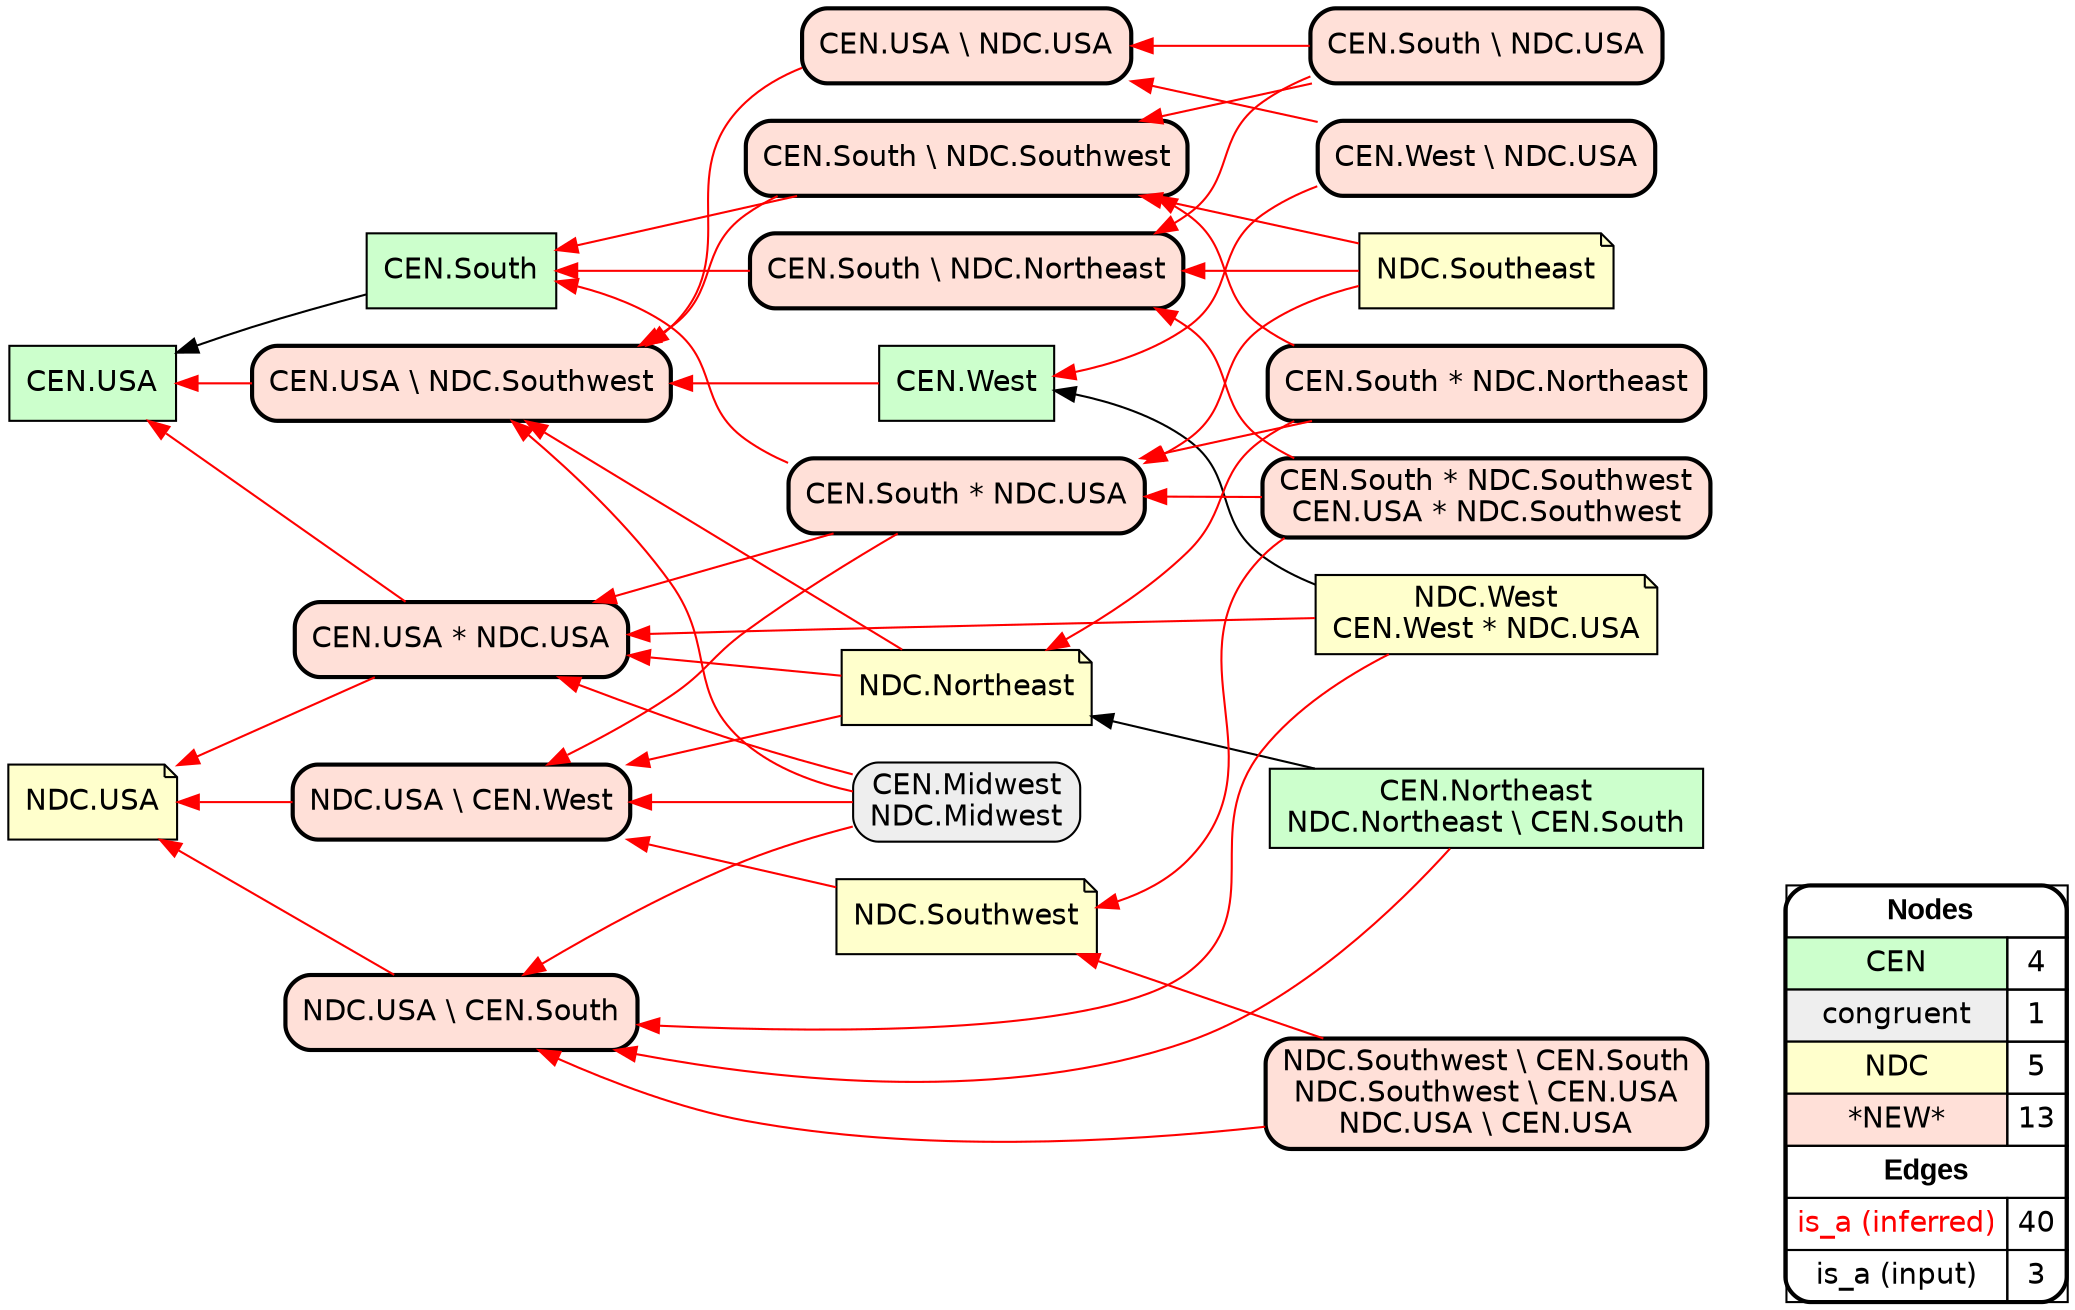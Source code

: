 digraph{
rankdir=RL
node[shape=box style=filled fillcolor="#CCFFCC" fontname="helvetica"] 
"CEN.USA"
"CEN.West"
"CEN.Northeast\nNDC.Northeast \\ CEN.South"
"CEN.South"
node[shape=box style="filled,rounded" fillcolor="#EEEEEE" fontname="helvetica"] 
"CEN.Midwest\nNDC.Midwest"
node[shape=note style=filled fillcolor="#FFFFCC" fontname="helvetica"] 
"NDC.West\nCEN.West * NDC.USA"
"NDC.USA"
"NDC.Southeast"
"NDC.Southwest"
"NDC.Northeast"
node[shape=box style="filled,rounded,bold" fillcolor="#FFE0D8" fontname="helvetica"] 
"NDC.USA \\ CEN.South"
"NDC.USA \\ CEN.West"
"CEN.South \\ NDC.Southwest"
"CEN.South * NDC.Southwest\nCEN.USA * NDC.Southwest"
"CEN.USA \\ NDC.USA"
"CEN.South \\ NDC.USA"
"CEN.USA \\ NDC.Southwest"
"CEN.USA * NDC.USA"
"NDC.Southwest \\ CEN.South\nNDC.Southwest \\ CEN.USA\nNDC.USA \\ CEN.USA"
"CEN.South * NDC.USA"
"CEN.South \\ NDC.Northeast"
"CEN.South * NDC.Northeast"
"CEN.West \\ NDC.USA"
edge[arrowhead=normal style=dotted color="#000000" constraint=true penwidth=1]
edge[arrowhead=normal style=solid color="#FF0000" constraint=true penwidth=1]
"CEN.South \\ NDC.Southwest" -> "CEN.USA \\ NDC.Southwest"
"NDC.Northeast" -> "CEN.USA \\ NDC.Southwest"
"NDC.West\nCEN.West * NDC.USA" -> "NDC.USA \\ CEN.South"
"CEN.USA * NDC.USA" -> "NDC.USA"
"CEN.Midwest\nNDC.Midwest" -> "CEN.USA \\ NDC.Southwest"
"CEN.South * NDC.USA" -> "CEN.USA * NDC.USA"
"CEN.Northeast\nNDC.Northeast \\ CEN.South" -> "NDC.USA \\ CEN.South"
"CEN.West" -> "CEN.USA \\ NDC.Southwest"
"NDC.Southeast" -> "CEN.South * NDC.USA"
"CEN.South * NDC.Northeast" -> "CEN.South * NDC.USA"
"CEN.USA \\ NDC.Southwest" -> "CEN.USA"
"CEN.USA * NDC.USA" -> "CEN.USA"
"CEN.South * NDC.Southwest\nCEN.USA * NDC.Southwest" -> "NDC.Southwest"
"CEN.West \\ NDC.USA" -> "CEN.West"
"NDC.Northeast" -> "CEN.USA * NDC.USA"
"CEN.Midwest\nNDC.Midwest" -> "CEN.USA * NDC.USA"
"NDC.Southeast" -> "CEN.South \\ NDC.Northeast"
"CEN.South \\ NDC.USA" -> "CEN.South \\ NDC.Southwest"
"CEN.USA \\ NDC.USA" -> "CEN.USA \\ NDC.Southwest"
"CEN.South \\ NDC.USA" -> "CEN.USA \\ NDC.USA"
"CEN.South * NDC.USA" -> "NDC.USA \\ CEN.West"
"NDC.Southwest \\ CEN.South\nNDC.Southwest \\ CEN.USA\nNDC.USA \\ CEN.USA" -> "NDC.USA \\ CEN.South"
"CEN.South \\ NDC.Northeast" -> "CEN.South"
"NDC.Southeast" -> "CEN.South \\ NDC.Southwest"
"CEN.West \\ NDC.USA" -> "CEN.USA \\ NDC.USA"
"CEN.South * NDC.Southwest\nCEN.USA * NDC.Southwest" -> "CEN.South * NDC.USA"
"CEN.Midwest\nNDC.Midwest" -> "NDC.USA \\ CEN.South"
"NDC.Southwest \\ CEN.South\nNDC.Southwest \\ CEN.USA\nNDC.USA \\ CEN.USA" -> "NDC.Southwest"
"NDC.USA \\ CEN.South" -> "NDC.USA"
"CEN.South * NDC.USA" -> "CEN.South"
"CEN.South \\ NDC.Southwest" -> "CEN.South"
"CEN.South \\ NDC.USA" -> "CEN.South \\ NDC.Northeast"
"NDC.USA \\ CEN.West" -> "NDC.USA"
"NDC.West\nCEN.West * NDC.USA" -> "CEN.USA * NDC.USA"
"NDC.Northeast" -> "NDC.USA \\ CEN.West"
"CEN.South * NDC.Northeast" -> "CEN.South \\ NDC.Southwest"
"NDC.Southwest" -> "NDC.USA \\ CEN.West"
"CEN.South * NDC.Northeast" -> "NDC.Northeast"
"CEN.Midwest\nNDC.Midwest" -> "NDC.USA \\ CEN.West"
"CEN.South * NDC.Southwest\nCEN.USA * NDC.Southwest" -> "CEN.South \\ NDC.Northeast"
edge[arrowhead=normal style=solid color="#000000" constraint=true penwidth=1]
"NDC.West\nCEN.West * NDC.USA" -> "CEN.West"
"CEN.South" -> "CEN.USA"
"CEN.Northeast\nNDC.Northeast \\ CEN.South" -> "NDC.Northeast"
node[shape=box] 
{rank=source Legend [fillcolor= white margin=0 label=< 
 <TABLE BORDER="0" CELLBORDER="1" CELLSPACING="0" CELLPADDING="4"> 
<TR> <TD COLSPAN="2"><font face="Arial Black"> Nodes</font></TD> </TR> 
<TR> 
 <TD bgcolor="#CCFFCC" fontname="helvetica">CEN</TD> 
 <TD>4</TD> 
 </TR> 
<TR> 
 <TD bgcolor="#EEEEEE" fontname="helvetica">congruent</TD> 
 <TD>1</TD> 
 </TR> 
<TR> 
 <TD bgcolor="#FFFFCC" fontname="helvetica">NDC</TD> 
 <TD>5</TD> 
 </TR> 
<TR> 
 <TD bgcolor="#FFE0D8" fontname="helvetica">*NEW*</TD> 
 <TD>13</TD> 
 </TR> 
<TR> <TD COLSPAN="2"><font face = "Arial Black"> Edges </font></TD> </TR> 
<TR> 
 <TD><font color ="#FF0000">is_a (inferred)</font></TD><TD>40</TD>
</TR>
<TR> 
 <TD><font color ="#000000">is_a (input)</font></TD><TD>3</TD>
</TR>
</TABLE> 
 >] } 
}